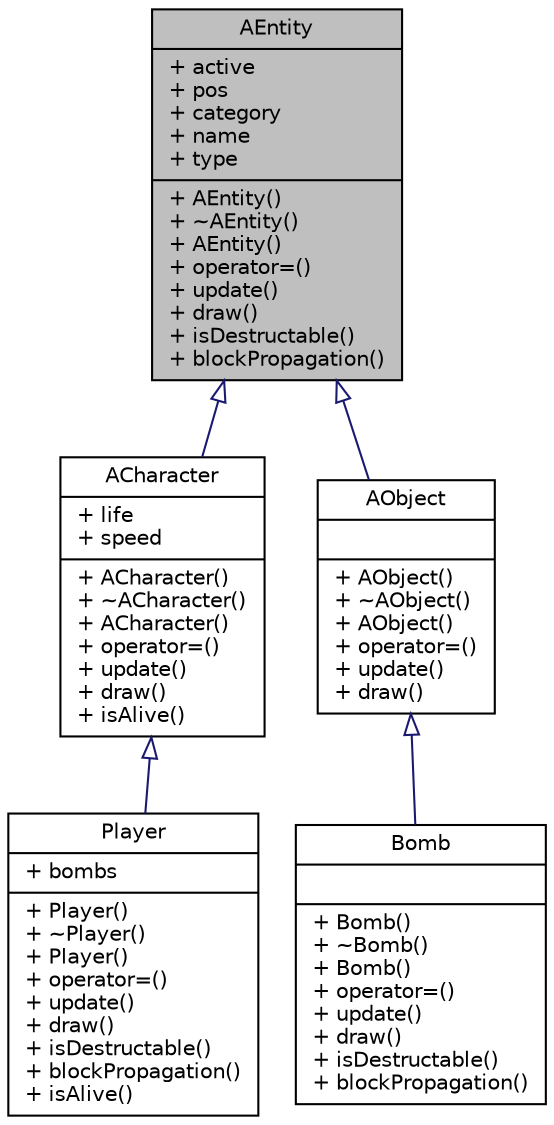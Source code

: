 digraph "AEntity"
{
 // LATEX_PDF_SIZE
  edge [fontname="Helvetica",fontsize="10",labelfontname="Helvetica",labelfontsize="10"];
  node [fontname="Helvetica",fontsize="10",shape=record];
  Node1 [label="{AEntity\n|+ active\l+ pos\l+ category\l+ name\l+ type\l|+ AEntity()\l+ ~AEntity()\l+ AEntity()\l+ operator=()\l+ update()\l+ draw()\l+ isDestructable()\l+ blockPropagation()\l}",height=0.2,width=0.4,color="black", fillcolor="grey75", style="filled", fontcolor="black",tooltip=" "];
  Node1 -> Node2 [dir="back",color="midnightblue",fontsize="10",style="solid",arrowtail="onormal",fontname="Helvetica"];
  Node2 [label="{ACharacter\n|+ life\l+ speed\l|+ ACharacter()\l+ ~ACharacter()\l+ ACharacter()\l+ operator=()\l+ update()\l+ draw()\l+ isAlive()\l}",height=0.2,width=0.4,color="black", fillcolor="white", style="filled",URL="$class_a_character.html",tooltip=" "];
  Node2 -> Node3 [dir="back",color="midnightblue",fontsize="10",style="solid",arrowtail="onormal",fontname="Helvetica"];
  Node3 [label="{Player\n|+ bombs\l|+ Player()\l+ ~Player()\l+ Player()\l+ operator=()\l+ update()\l+ draw()\l+ isDestructable()\l+ blockPropagation()\l+ isAlive()\l}",height=0.2,width=0.4,color="black", fillcolor="white", style="filled",URL="$class_player.html",tooltip=" "];
  Node1 -> Node4 [dir="back",color="midnightblue",fontsize="10",style="solid",arrowtail="onormal",fontname="Helvetica"];
  Node4 [label="{AObject\n||+ AObject()\l+ ~AObject()\l+ AObject()\l+ operator=()\l+ update()\l+ draw()\l}",height=0.2,width=0.4,color="black", fillcolor="white", style="filled",URL="$class_a_object.html",tooltip=" "];
  Node4 -> Node5 [dir="back",color="midnightblue",fontsize="10",style="solid",arrowtail="onormal",fontname="Helvetica"];
  Node5 [label="{Bomb\n||+ Bomb()\l+ ~Bomb()\l+ Bomb()\l+ operator=()\l+ update()\l+ draw()\l+ isDestructable()\l+ blockPropagation()\l}",height=0.2,width=0.4,color="black", fillcolor="white", style="filled",URL="$class_bomb.html",tooltip=" "];
}
